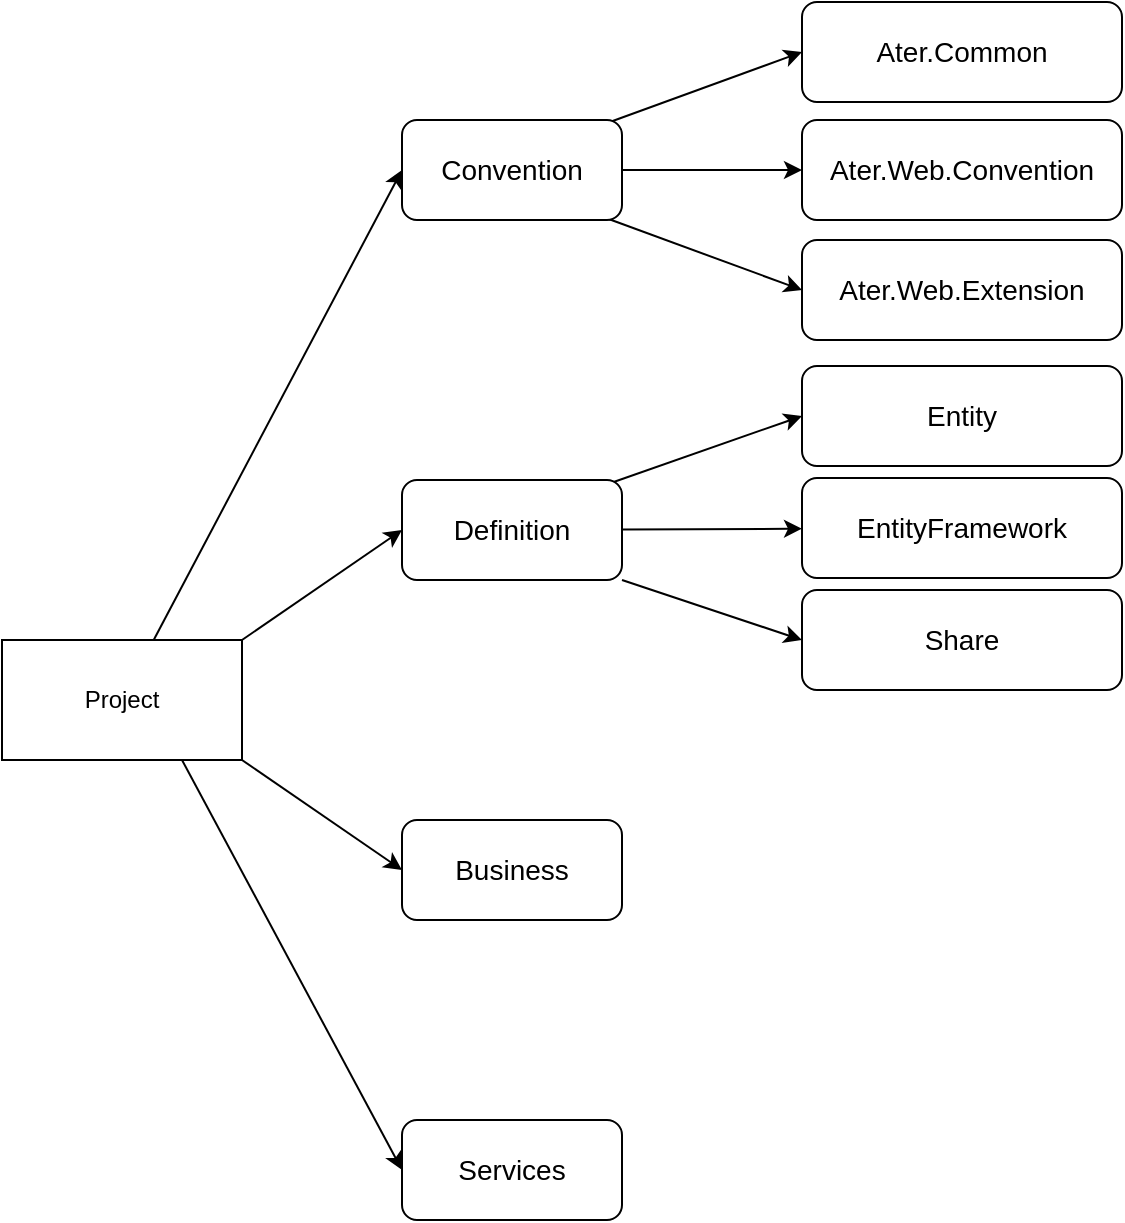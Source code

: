 <mxfile>
    <diagram id="fvVMgkO8mWXIMkzbSef1" name="Page-1">
        <mxGraphModel dx="1288" dy="965" grid="1" gridSize="10" guides="1" tooltips="1" connect="1" arrows="1" fold="1" page="1" pageScale="1" pageWidth="850" pageHeight="1100" math="0" shadow="0">
            <root>
                <mxCell id="0"/>
                <mxCell id="1" parent="0"/>
                <mxCell id="26" style="edgeStyle=none;html=1;exitX=0.936;exitY=0.04;exitDx=0;exitDy=0;exitPerimeter=0;entryX=0;entryY=0.5;entryDx=0;entryDy=0;" edge="1" parent="1" source="2" target="27">
                    <mxGeometry relative="1" as="geometry">
                        <mxPoint x="400" y="210" as="targetPoint"/>
                    </mxGeometry>
                </mxCell>
                <mxCell id="30" style="edgeStyle=none;html=1;" edge="1" parent="1" source="2" target="28">
                    <mxGeometry relative="1" as="geometry"/>
                </mxCell>
                <mxCell id="31" style="edgeStyle=none;html=1;exitX=1;exitY=1;exitDx=0;exitDy=0;entryX=0;entryY=0.5;entryDx=0;entryDy=0;" edge="1" parent="1" source="2" target="29">
                    <mxGeometry relative="1" as="geometry"/>
                </mxCell>
                <mxCell id="2" value="Definition" style="rounded=1;whiteSpace=wrap;html=1;fontSize=14;" vertex="1" parent="1">
                    <mxGeometry x="210" y="240" width="110" height="50" as="geometry"/>
                </mxCell>
                <mxCell id="20" style="edgeStyle=none;html=1;exitX=1;exitY=0.5;exitDx=0;exitDy=0;" edge="1" parent="1" source="3" target="19">
                    <mxGeometry relative="1" as="geometry"/>
                </mxCell>
                <mxCell id="22" style="edgeStyle=none;html=1;exitX=0.927;exitY=0.98;exitDx=0;exitDy=0;entryX=0;entryY=0.5;entryDx=0;entryDy=0;exitPerimeter=0;" edge="1" parent="1" source="3" target="21">
                    <mxGeometry relative="1" as="geometry"/>
                </mxCell>
                <mxCell id="25" style="edgeStyle=none;html=1;exitX=0.945;exitY=0.02;exitDx=0;exitDy=0;entryX=0;entryY=0.5;entryDx=0;entryDy=0;exitPerimeter=0;" edge="1" parent="1" source="3" target="13">
                    <mxGeometry relative="1" as="geometry"/>
                </mxCell>
                <mxCell id="3" value="Convention" style="rounded=1;whiteSpace=wrap;html=1;fontSize=14;" vertex="1" parent="1">
                    <mxGeometry x="210" y="60" width="110" height="50" as="geometry"/>
                </mxCell>
                <mxCell id="4" value="Business" style="rounded=1;whiteSpace=wrap;html=1;fontSize=14;" vertex="1" parent="1">
                    <mxGeometry x="210" y="410" width="110" height="50" as="geometry"/>
                </mxCell>
                <mxCell id="5" value="Services" style="rounded=1;whiteSpace=wrap;html=1;fontSize=14;" vertex="1" parent="1">
                    <mxGeometry x="210" y="560" width="110" height="50" as="geometry"/>
                </mxCell>
                <mxCell id="8" style="edgeStyle=none;html=1;entryX=0;entryY=0.5;entryDx=0;entryDy=0;" edge="1" parent="1" source="7" target="3">
                    <mxGeometry relative="1" as="geometry"/>
                </mxCell>
                <mxCell id="9" style="edgeStyle=none;html=1;exitX=1;exitY=0;exitDx=0;exitDy=0;entryX=0;entryY=0.5;entryDx=0;entryDy=0;" edge="1" parent="1" source="7" target="2">
                    <mxGeometry relative="1" as="geometry"/>
                </mxCell>
                <mxCell id="10" style="edgeStyle=none;html=1;entryX=0;entryY=0.5;entryDx=0;entryDy=0;exitX=1;exitY=1;exitDx=0;exitDy=0;" edge="1" parent="1" source="7" target="4">
                    <mxGeometry relative="1" as="geometry"/>
                </mxCell>
                <mxCell id="11" style="edgeStyle=none;html=1;exitX=0.75;exitY=1;exitDx=0;exitDy=0;entryX=0;entryY=0.5;entryDx=0;entryDy=0;" edge="1" parent="1" source="7" target="5">
                    <mxGeometry relative="1" as="geometry"/>
                </mxCell>
                <mxCell id="7" value="Project" style="rounded=0;whiteSpace=wrap;html=1;" vertex="1" parent="1">
                    <mxGeometry x="10" y="320" width="120" height="60" as="geometry"/>
                </mxCell>
                <mxCell id="13" value="Ater.Common" style="rounded=1;whiteSpace=wrap;html=1;fontSize=14;" vertex="1" parent="1">
                    <mxGeometry x="410" y="1" width="160" height="50" as="geometry"/>
                </mxCell>
                <mxCell id="19" value="Ater.Web.Convention" style="rounded=1;whiteSpace=wrap;html=1;fontSize=14;" vertex="1" parent="1">
                    <mxGeometry x="410" y="60" width="160" height="50" as="geometry"/>
                </mxCell>
                <mxCell id="21" value="Ater.Web.Extension" style="rounded=1;whiteSpace=wrap;html=1;fontSize=14;" vertex="1" parent="1">
                    <mxGeometry x="410" y="120" width="160" height="50" as="geometry"/>
                </mxCell>
                <mxCell id="27" value="Entity" style="rounded=1;whiteSpace=wrap;html=1;fontSize=14;" vertex="1" parent="1">
                    <mxGeometry x="410" y="183" width="160" height="50" as="geometry"/>
                </mxCell>
                <mxCell id="28" value="EntityFramework" style="rounded=1;whiteSpace=wrap;html=1;fontSize=14;" vertex="1" parent="1">
                    <mxGeometry x="410" y="239" width="160" height="50" as="geometry"/>
                </mxCell>
                <mxCell id="29" value="Share" style="rounded=1;whiteSpace=wrap;html=1;fontSize=14;" vertex="1" parent="1">
                    <mxGeometry x="410" y="295" width="160" height="50" as="geometry"/>
                </mxCell>
            </root>
        </mxGraphModel>
    </diagram>
</mxfile>
